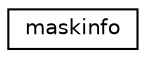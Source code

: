 digraph "Graphical Class Hierarchy"
{
 // LATEX_PDF_SIZE
  edge [fontname="Helvetica",fontsize="10",labelfontname="Helvetica",labelfontsize="10"];
  node [fontname="Helvetica",fontsize="10",shape=record];
  rankdir="LR";
  Node0 [label="maskinfo",height=0.2,width=0.4,color="black", fillcolor="white", style="filled",URL="$structmaskinfo.html",tooltip=" "];
}
